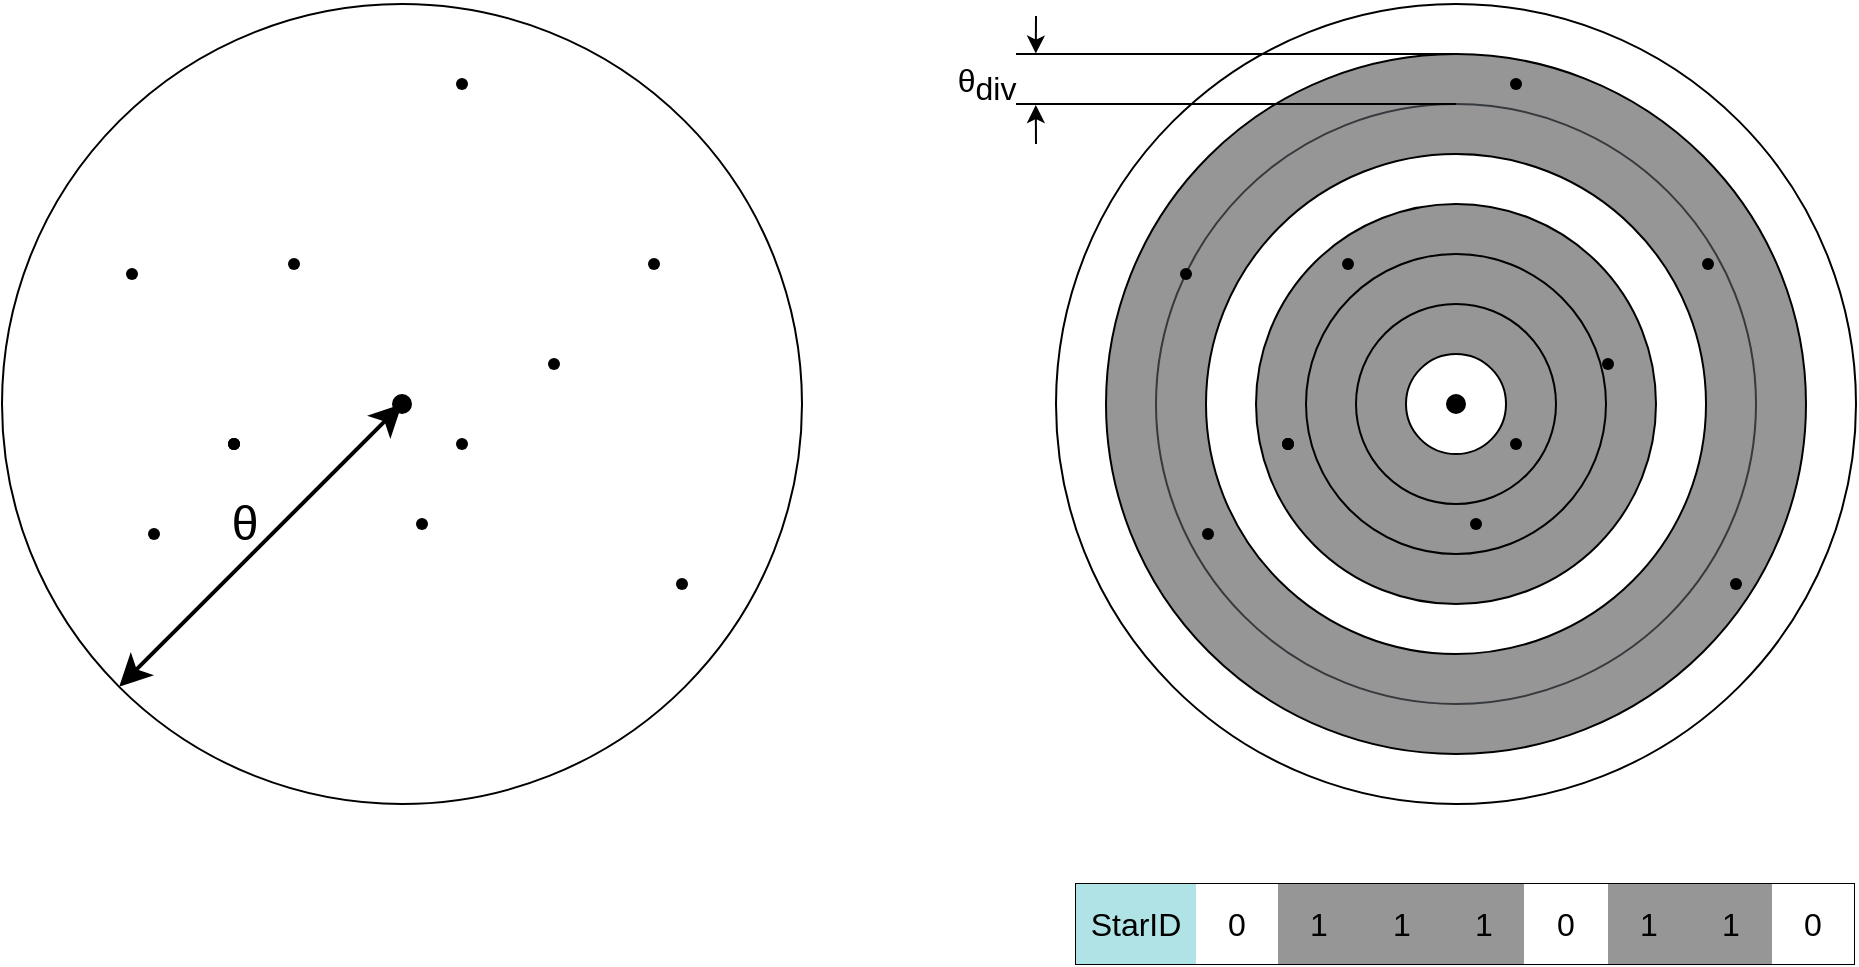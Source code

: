 <mxfile version="24.8.3">
  <diagram name="第 1 页" id="6bw314A6MfzhlVDHU-7o">
    <mxGraphModel dx="1459" dy="786" grid="1" gridSize="10" guides="1" tooltips="1" connect="1" arrows="1" fold="1" page="1" pageScale="1" pageWidth="827" pageHeight="1169" math="0" shadow="0">
      <root>
        <mxCell id="0" />
        <mxCell id="1" parent="0" />
        <mxCell id="vKPPYnK1cpY7t1Gn1v3--15" value="" style="ellipse;whiteSpace=wrap;html=1;aspect=fixed;" vertex="1" parent="1">
          <mxGeometry x="740" y="230" width="400" height="400" as="geometry" />
        </mxCell>
        <mxCell id="vKPPYnK1cpY7t1Gn1v3--14" value="" style="ellipse;whiteSpace=wrap;html=1;aspect=fixed;fillColor=#969696;" vertex="1" parent="1">
          <mxGeometry x="765" y="255" width="350" height="350" as="geometry" />
        </mxCell>
        <mxCell id="vKPPYnK1cpY7t1Gn1v3--1" value="" style="ellipse;whiteSpace=wrap;html=1;aspect=fixed;fillColor=#969696;strokeColor=#36393d;" vertex="1" parent="1">
          <mxGeometry x="790" y="280" width="300" height="300" as="geometry" />
        </mxCell>
        <mxCell id="vKPPYnK1cpY7t1Gn1v3--3" value="" style="ellipse;whiteSpace=wrap;html=1;aspect=fixed;" vertex="1" parent="1">
          <mxGeometry x="815" y="305" width="250" height="250" as="geometry" />
        </mxCell>
        <mxCell id="vKPPYnK1cpY7t1Gn1v3--2" value="" style="ellipse;whiteSpace=wrap;html=1;aspect=fixed;fillColor=#969696;" vertex="1" parent="1">
          <mxGeometry x="840" y="330" width="200" height="200" as="geometry" />
        </mxCell>
        <mxCell id="vKPPYnK1cpY7t1Gn1v3--4" value="" style="ellipse;whiteSpace=wrap;html=1;aspect=fixed;fillColor=#969696;" vertex="1" parent="1">
          <mxGeometry x="865" y="355" width="150" height="150" as="geometry" />
        </mxCell>
        <mxCell id="vKPPYnK1cpY7t1Gn1v3--5" value="" style="ellipse;whiteSpace=wrap;html=1;aspect=fixed;fillColor=#969696;" vertex="1" parent="1">
          <mxGeometry x="890" y="380" width="100" height="100" as="geometry" />
        </mxCell>
        <mxCell id="vKPPYnK1cpY7t1Gn1v3--6" value="" style="ellipse;whiteSpace=wrap;html=1;aspect=fixed;" vertex="1" parent="1">
          <mxGeometry x="915" y="405" width="50" height="50" as="geometry" />
        </mxCell>
        <mxCell id="vKPPYnK1cpY7t1Gn1v3--7" value="" style="shape=waypoint;sketch=0;fillStyle=solid;size=6;pointerEvents=1;points=[];fillColor=none;resizable=0;rotatable=0;perimeter=centerPerimeter;snapToPoint=1;strokeWidth=3;" vertex="1" parent="1">
          <mxGeometry x="930" y="420" width="20" height="20" as="geometry" />
        </mxCell>
        <mxCell id="vKPPYnK1cpY7t1Gn1v3--8" value="" style="shape=waypoint;sketch=0;fillStyle=solid;size=6;pointerEvents=1;points=[];fillColor=none;resizable=0;rotatable=0;perimeter=centerPerimeter;snapToPoint=1;" vertex="1" parent="1">
          <mxGeometry x="940" y="480" width="20" height="20" as="geometry" />
        </mxCell>
        <mxCell id="vKPPYnK1cpY7t1Gn1v3--9" value="" style="shape=waypoint;sketch=0;fillStyle=solid;size=6;pointerEvents=1;points=[];fillColor=none;resizable=0;rotatable=0;perimeter=centerPerimeter;snapToPoint=1;" vertex="1" parent="1">
          <mxGeometry x="876" y="350" width="20" height="20" as="geometry" />
        </mxCell>
        <mxCell id="vKPPYnK1cpY7t1Gn1v3--10" value="" style="shape=waypoint;sketch=0;fillStyle=solid;size=6;pointerEvents=1;points=[];fillColor=none;resizable=0;rotatable=0;perimeter=centerPerimeter;snapToPoint=1;" vertex="1" parent="1">
          <mxGeometry x="806" y="485" width="20" height="20" as="geometry" />
        </mxCell>
        <mxCell id="vKPPYnK1cpY7t1Gn1v3--11" value="" style="shape=waypoint;sketch=0;fillStyle=solid;size=6;pointerEvents=1;points=[];fillColor=none;resizable=0;rotatable=0;perimeter=centerPerimeter;snapToPoint=1;" vertex="1" parent="1">
          <mxGeometry x="960" y="440" width="20" height="20" as="geometry" />
        </mxCell>
        <mxCell id="vKPPYnK1cpY7t1Gn1v3--12" value="" style="shape=waypoint;sketch=0;fillStyle=solid;size=6;pointerEvents=1;points=[];fillColor=none;resizable=0;rotatable=0;perimeter=centerPerimeter;snapToPoint=1;" vertex="1" parent="1">
          <mxGeometry x="1006" y="400" width="20" height="20" as="geometry" />
        </mxCell>
        <mxCell id="vKPPYnK1cpY7t1Gn1v3--13" value="" style="shape=waypoint;sketch=0;fillStyle=solid;size=6;pointerEvents=1;points=[];fillColor=none;resizable=0;rotatable=0;perimeter=centerPerimeter;snapToPoint=1;" vertex="1" parent="1">
          <mxGeometry x="1056" y="350" width="20" height="20" as="geometry" />
        </mxCell>
        <mxCell id="vKPPYnK1cpY7t1Gn1v3--16" value="" style="shape=waypoint;sketch=0;fillStyle=solid;size=6;pointerEvents=1;points=[];fillColor=none;resizable=0;rotatable=0;perimeter=centerPerimeter;snapToPoint=1;" vertex="1" parent="1">
          <mxGeometry x="846" y="440" width="20" height="20" as="geometry" />
        </mxCell>
        <mxCell id="vKPPYnK1cpY7t1Gn1v3--17" value="" style="shape=waypoint;sketch=0;fillStyle=solid;size=6;pointerEvents=1;points=[];fillColor=none;resizable=0;rotatable=0;perimeter=centerPerimeter;snapToPoint=1;" vertex="1" parent="1">
          <mxGeometry x="846" y="440" width="20" height="20" as="geometry" />
        </mxCell>
        <mxCell id="vKPPYnK1cpY7t1Gn1v3--18" value="" style="shape=waypoint;sketch=0;fillStyle=solid;size=6;pointerEvents=1;points=[];fillColor=none;resizable=0;rotatable=0;perimeter=centerPerimeter;snapToPoint=1;" vertex="1" parent="1">
          <mxGeometry x="846" y="440" width="20" height="20" as="geometry" />
        </mxCell>
        <mxCell id="vKPPYnK1cpY7t1Gn1v3--19" value="" style="shape=waypoint;sketch=0;fillStyle=solid;size=6;pointerEvents=1;points=[];fillColor=none;resizable=0;rotatable=0;perimeter=centerPerimeter;snapToPoint=1;" vertex="1" parent="1">
          <mxGeometry x="795" y="355" width="20" height="20" as="geometry" />
        </mxCell>
        <mxCell id="vKPPYnK1cpY7t1Gn1v3--20" value="" style="shape=waypoint;sketch=0;fillStyle=solid;size=6;pointerEvents=1;points=[];fillColor=none;resizable=0;rotatable=0;perimeter=centerPerimeter;snapToPoint=1;" vertex="1" parent="1">
          <mxGeometry x="960" y="260" width="20" height="20" as="geometry" />
        </mxCell>
        <mxCell id="vKPPYnK1cpY7t1Gn1v3--21" value="" style="shape=waypoint;sketch=0;fillStyle=solid;size=6;pointerEvents=1;points=[];fillColor=none;resizable=0;rotatable=0;perimeter=centerPerimeter;snapToPoint=1;" vertex="1" parent="1">
          <mxGeometry x="1070" y="510" width="20" height="20" as="geometry" />
        </mxCell>
        <mxCell id="vKPPYnK1cpY7t1Gn1v3--27" value="" style="ellipse;whiteSpace=wrap;html=1;aspect=fixed;" vertex="1" parent="1">
          <mxGeometry x="213" y="230" width="400" height="400" as="geometry" />
        </mxCell>
        <mxCell id="vKPPYnK1cpY7t1Gn1v3--35" value="" style="shape=waypoint;sketch=0;fillStyle=solid;size=6;pointerEvents=1;points=[];fillColor=none;resizable=0;rotatable=0;perimeter=centerPerimeter;snapToPoint=1;strokeWidth=3;" vertex="1" parent="1">
          <mxGeometry x="403" y="420" width="20" height="20" as="geometry" />
        </mxCell>
        <mxCell id="vKPPYnK1cpY7t1Gn1v3--36" value="" style="shape=waypoint;sketch=0;fillStyle=solid;size=6;pointerEvents=1;points=[];fillColor=none;resizable=0;rotatable=0;perimeter=centerPerimeter;snapToPoint=1;" vertex="1" parent="1">
          <mxGeometry x="413" y="480" width="20" height="20" as="geometry" />
        </mxCell>
        <mxCell id="vKPPYnK1cpY7t1Gn1v3--37" value="" style="shape=waypoint;sketch=0;fillStyle=solid;size=6;pointerEvents=1;points=[];fillColor=none;resizable=0;rotatable=0;perimeter=centerPerimeter;snapToPoint=1;" vertex="1" parent="1">
          <mxGeometry x="349" y="350" width="20" height="20" as="geometry" />
        </mxCell>
        <mxCell id="vKPPYnK1cpY7t1Gn1v3--38" value="" style="shape=waypoint;sketch=0;fillStyle=solid;size=6;pointerEvents=1;points=[];fillColor=none;resizable=0;rotatable=0;perimeter=centerPerimeter;snapToPoint=1;" vertex="1" parent="1">
          <mxGeometry x="279" y="485" width="20" height="20" as="geometry" />
        </mxCell>
        <mxCell id="vKPPYnK1cpY7t1Gn1v3--39" value="" style="shape=waypoint;sketch=0;fillStyle=solid;size=6;pointerEvents=1;points=[];fillColor=none;resizable=0;rotatable=0;perimeter=centerPerimeter;snapToPoint=1;" vertex="1" parent="1">
          <mxGeometry x="433" y="440" width="20" height="20" as="geometry" />
        </mxCell>
        <mxCell id="vKPPYnK1cpY7t1Gn1v3--40" value="" style="shape=waypoint;sketch=0;fillStyle=solid;size=6;pointerEvents=1;points=[];fillColor=none;resizable=0;rotatable=0;perimeter=centerPerimeter;snapToPoint=1;" vertex="1" parent="1">
          <mxGeometry x="479" y="400" width="20" height="20" as="geometry" />
        </mxCell>
        <mxCell id="vKPPYnK1cpY7t1Gn1v3--41" value="" style="shape=waypoint;sketch=0;fillStyle=solid;size=6;pointerEvents=1;points=[];fillColor=none;resizable=0;rotatable=0;perimeter=centerPerimeter;snapToPoint=1;" vertex="1" parent="1">
          <mxGeometry x="529" y="350" width="20" height="20" as="geometry" />
        </mxCell>
        <mxCell id="vKPPYnK1cpY7t1Gn1v3--42" value="" style="shape=waypoint;sketch=0;fillStyle=solid;size=6;pointerEvents=1;points=[];fillColor=none;resizable=0;rotatable=0;perimeter=centerPerimeter;snapToPoint=1;" vertex="1" parent="1">
          <mxGeometry x="319" y="440" width="20" height="20" as="geometry" />
        </mxCell>
        <mxCell id="vKPPYnK1cpY7t1Gn1v3--43" value="" style="shape=waypoint;sketch=0;fillStyle=solid;size=6;pointerEvents=1;points=[];fillColor=none;resizable=0;rotatable=0;perimeter=centerPerimeter;snapToPoint=1;" vertex="1" parent="1">
          <mxGeometry x="319" y="440" width="20" height="20" as="geometry" />
        </mxCell>
        <mxCell id="vKPPYnK1cpY7t1Gn1v3--44" value="" style="shape=waypoint;sketch=0;fillStyle=solid;size=6;pointerEvents=1;points=[];fillColor=none;resizable=0;rotatable=0;perimeter=centerPerimeter;snapToPoint=1;" vertex="1" parent="1">
          <mxGeometry x="319" y="440" width="20" height="20" as="geometry" />
        </mxCell>
        <mxCell id="vKPPYnK1cpY7t1Gn1v3--45" value="" style="shape=waypoint;sketch=0;fillStyle=solid;size=6;pointerEvents=1;points=[];fillColor=none;resizable=0;rotatable=0;perimeter=centerPerimeter;snapToPoint=1;" vertex="1" parent="1">
          <mxGeometry x="268" y="355" width="20" height="20" as="geometry" />
        </mxCell>
        <mxCell id="vKPPYnK1cpY7t1Gn1v3--46" value="" style="shape=waypoint;sketch=0;fillStyle=solid;size=6;pointerEvents=1;points=[];fillColor=none;resizable=0;rotatable=0;perimeter=centerPerimeter;snapToPoint=1;" vertex="1" parent="1">
          <mxGeometry x="433" y="260" width="20" height="20" as="geometry" />
        </mxCell>
        <mxCell id="vKPPYnK1cpY7t1Gn1v3--47" value="" style="shape=waypoint;sketch=0;fillStyle=solid;size=6;pointerEvents=1;points=[];fillColor=none;resizable=0;rotatable=0;perimeter=centerPerimeter;snapToPoint=1;" vertex="1" parent="1">
          <mxGeometry x="543" y="510" width="20" height="20" as="geometry" />
        </mxCell>
        <mxCell id="vKPPYnK1cpY7t1Gn1v3--49" value="" style="endArrow=classic;startArrow=classic;html=1;rounded=0;entryX=0;entryY=1;entryDx=0;entryDy=0;exitX=0.897;exitY=1.043;exitDx=0;exitDy=0;exitPerimeter=0;endSize=10;startSize=10;strokeWidth=2;shadow=0;flowAnimation=0;" edge="1" parent="1" source="vKPPYnK1cpY7t1Gn1v3--35" target="vKPPYnK1cpY7t1Gn1v3--27">
          <mxGeometry width="50" height="50" relative="1" as="geometry">
            <mxPoint x="309" y="480" as="sourcePoint" />
            <mxPoint x="359" y="430" as="targetPoint" />
          </mxGeometry>
        </mxCell>
        <mxCell id="vKPPYnK1cpY7t1Gn1v3--63" value="" style="shape=table;startSize=0;container=1;collapsible=0;childLayout=tableLayout;fontSize=16;" vertex="1" parent="1">
          <mxGeometry x="750" y="670" width="389" height="40" as="geometry" />
        </mxCell>
        <mxCell id="vKPPYnK1cpY7t1Gn1v3--64" value="" style="shape=tableRow;horizontal=0;startSize=0;swimlaneHead=0;swimlaneBody=0;strokeColor=inherit;top=0;left=0;bottom=0;right=0;collapsible=0;dropTarget=0;fillColor=none;points=[[0,0.5],[1,0.5]];portConstraint=eastwest;fontSize=16;" vertex="1" parent="vKPPYnK1cpY7t1Gn1v3--63">
          <mxGeometry width="389" height="40" as="geometry" />
        </mxCell>
        <mxCell id="vKPPYnK1cpY7t1Gn1v3--65" value="StarID" style="shape=partialRectangle;html=1;whiteSpace=wrap;connectable=0;strokeColor=#0e8088;overflow=hidden;fillColor=#b0e3e6;top=0;left=0;bottom=0;right=0;pointerEvents=1;fontSize=16;" vertex="1" parent="vKPPYnK1cpY7t1Gn1v3--64">
          <mxGeometry width="60" height="40" as="geometry">
            <mxRectangle width="60" height="40" as="alternateBounds" />
          </mxGeometry>
        </mxCell>
        <mxCell id="vKPPYnK1cpY7t1Gn1v3--66" value="0" style="shape=partialRectangle;html=1;whiteSpace=wrap;connectable=0;overflow=hidden;top=0;left=0;bottom=0;right=0;pointerEvents=1;fontSize=16;" vertex="1" parent="vKPPYnK1cpY7t1Gn1v3--64">
          <mxGeometry x="60" width="41" height="40" as="geometry">
            <mxRectangle width="41" height="40" as="alternateBounds" />
          </mxGeometry>
        </mxCell>
        <mxCell id="vKPPYnK1cpY7t1Gn1v3--67" value="1" style="shape=partialRectangle;html=1;whiteSpace=wrap;connectable=0;overflow=hidden;top=0;left=0;bottom=0;right=0;pointerEvents=1;fontSize=16;fillColor=#969696;" vertex="1" parent="vKPPYnK1cpY7t1Gn1v3--64">
          <mxGeometry x="101" width="41" height="40" as="geometry">
            <mxRectangle width="41" height="40" as="alternateBounds" />
          </mxGeometry>
        </mxCell>
        <mxCell id="vKPPYnK1cpY7t1Gn1v3--94" value="1" style="shape=partialRectangle;html=1;whiteSpace=wrap;connectable=0;overflow=hidden;top=0;left=0;bottom=0;right=0;pointerEvents=1;fontSize=16;fillColor=#969696;" vertex="1" parent="vKPPYnK1cpY7t1Gn1v3--64">
          <mxGeometry x="142" width="42" height="40" as="geometry">
            <mxRectangle width="42" height="40" as="alternateBounds" />
          </mxGeometry>
        </mxCell>
        <mxCell id="vKPPYnK1cpY7t1Gn1v3--95" value="1" style="shape=partialRectangle;html=1;whiteSpace=wrap;connectable=0;overflow=hidden;top=0;left=0;bottom=0;right=0;pointerEvents=1;fontSize=16;fillColor=#969696;" vertex="1" parent="vKPPYnK1cpY7t1Gn1v3--64">
          <mxGeometry x="184" width="40" height="40" as="geometry">
            <mxRectangle width="40" height="40" as="alternateBounds" />
          </mxGeometry>
        </mxCell>
        <mxCell id="vKPPYnK1cpY7t1Gn1v3--96" value="0" style="shape=partialRectangle;html=1;whiteSpace=wrap;connectable=0;overflow=hidden;top=0;left=0;bottom=0;right=0;pointerEvents=1;fontSize=16;" vertex="1" parent="vKPPYnK1cpY7t1Gn1v3--64">
          <mxGeometry x="224" width="42" height="40" as="geometry">
            <mxRectangle width="42" height="40" as="alternateBounds" />
          </mxGeometry>
        </mxCell>
        <mxCell id="vKPPYnK1cpY7t1Gn1v3--97" value="1" style="shape=partialRectangle;html=1;whiteSpace=wrap;connectable=0;overflow=hidden;top=0;left=0;bottom=0;right=0;pointerEvents=1;fontSize=16;fillColor=#969696;" vertex="1" parent="vKPPYnK1cpY7t1Gn1v3--64">
          <mxGeometry x="266" width="41" height="40" as="geometry">
            <mxRectangle width="41" height="40" as="alternateBounds" />
          </mxGeometry>
        </mxCell>
        <mxCell id="vKPPYnK1cpY7t1Gn1v3--98" value="1" style="shape=partialRectangle;html=1;whiteSpace=wrap;connectable=0;overflow=hidden;top=0;left=0;bottom=0;right=0;pointerEvents=1;fontSize=16;fillColor=#969696;" vertex="1" parent="vKPPYnK1cpY7t1Gn1v3--64">
          <mxGeometry x="307" width="41" height="40" as="geometry">
            <mxRectangle width="41" height="40" as="alternateBounds" />
          </mxGeometry>
        </mxCell>
        <mxCell id="vKPPYnK1cpY7t1Gn1v3--99" value="0" style="shape=partialRectangle;html=1;whiteSpace=wrap;connectable=0;overflow=hidden;top=0;left=0;bottom=0;right=0;pointerEvents=1;fontSize=16;" vertex="1" parent="vKPPYnK1cpY7t1Gn1v3--64">
          <mxGeometry x="348" width="41" height="40" as="geometry">
            <mxRectangle width="41" height="40" as="alternateBounds" />
          </mxGeometry>
        </mxCell>
        <mxCell id="vKPPYnK1cpY7t1Gn1v3--102" value="&lt;font style=&quot;font-size: 24px;&quot;&gt;θ&lt;/font&gt;" style="text;html=1;align=center;verticalAlign=middle;resizable=0;points=[];autosize=1;strokeColor=none;fillColor=none;strokeWidth=1;fontSize=24;" vertex="1" parent="1">
          <mxGeometry x="314" y="470" width="40" height="40" as="geometry" />
        </mxCell>
        <mxCell id="vKPPYnK1cpY7t1Gn1v3--107" value="" style="line;strokeWidth=1;html=1;" vertex="1" parent="1">
          <mxGeometry x="720" y="250" width="220" height="10" as="geometry" />
        </mxCell>
        <mxCell id="vKPPYnK1cpY7t1Gn1v3--108" value="" style="line;strokeWidth=1;html=1;" vertex="1" parent="1">
          <mxGeometry x="720" y="275" width="220" height="10" as="geometry" />
        </mxCell>
        <mxCell id="vKPPYnK1cpY7t1Gn1v3--111" value="" style="endArrow=none;startArrow=classic;html=1;rounded=0;endFill=0;exitX=0.045;exitY=0.479;exitDx=0;exitDy=0;exitPerimeter=0;strokeWidth=1;" edge="1" parent="1" source="vKPPYnK1cpY7t1Gn1v3--107">
          <mxGeometry width="50" height="50" relative="1" as="geometry">
            <mxPoint x="730" y="251" as="sourcePoint" />
            <mxPoint x="730" y="236" as="targetPoint" />
          </mxGeometry>
        </mxCell>
        <mxCell id="vKPPYnK1cpY7t1Gn1v3--113" value="" style="endArrow=none;startArrow=classic;html=1;rounded=0;endFill=0;exitX=0.045;exitY=0.55;exitDx=0;exitDy=0;exitPerimeter=0;" edge="1" parent="1" source="vKPPYnK1cpY7t1Gn1v3--108">
          <mxGeometry width="50" height="50" relative="1" as="geometry">
            <mxPoint x="740" y="265" as="sourcePoint" />
            <mxPoint x="730" y="300" as="targetPoint" />
          </mxGeometry>
        </mxCell>
        <mxCell id="vKPPYnK1cpY7t1Gn1v3--115" value="&lt;font style=&quot;font-size: 16px;&quot;&gt;θ&lt;sub style=&quot;font-size: 16px;&quot;&gt;div&lt;/sub&gt;&lt;/font&gt;" style="text;html=1;align=center;verticalAlign=middle;resizable=0;points=[];autosize=1;strokeColor=none;fillColor=none;fontSize=16;" vertex="1" parent="1">
          <mxGeometry x="680" y="250" width="50" height="40" as="geometry" />
        </mxCell>
      </root>
    </mxGraphModel>
  </diagram>
</mxfile>
